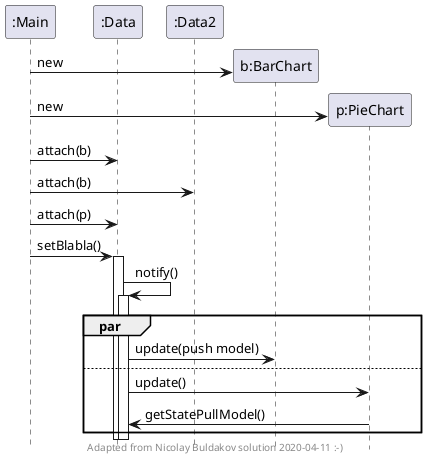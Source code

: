 @startuml

'-----------------------------------
' UML concepts illustrated
' JMB 2014
' 2020 version, in English from IU class
' Adapted from Nikolay Buldakov
'-----------------------------------

hide footbox

participant main as ":Main"
participant d as ":Data"
participant d2 as ":Data2"
participant b as "b:BarChart"
participant p as "p:PieChart"

create b
main -> b : new

create p
main -> p : new

main -> d : attach(b)
main -> d2 : attach(b)
main -> d : attach(p)

main -> d : setBlabla()
activate d

'from Nikolay:
d -> d: notify()
activate d

par 

    d -> b: update(push model)
    'b -> d: getState()

else 

    d -> p: update()
    p -> d: getStatePullModel()
end
deactivate d
deactivate d

center footer Adapted from Nicolay Buldakov solution 2020-04-11 :-)

@enduml
